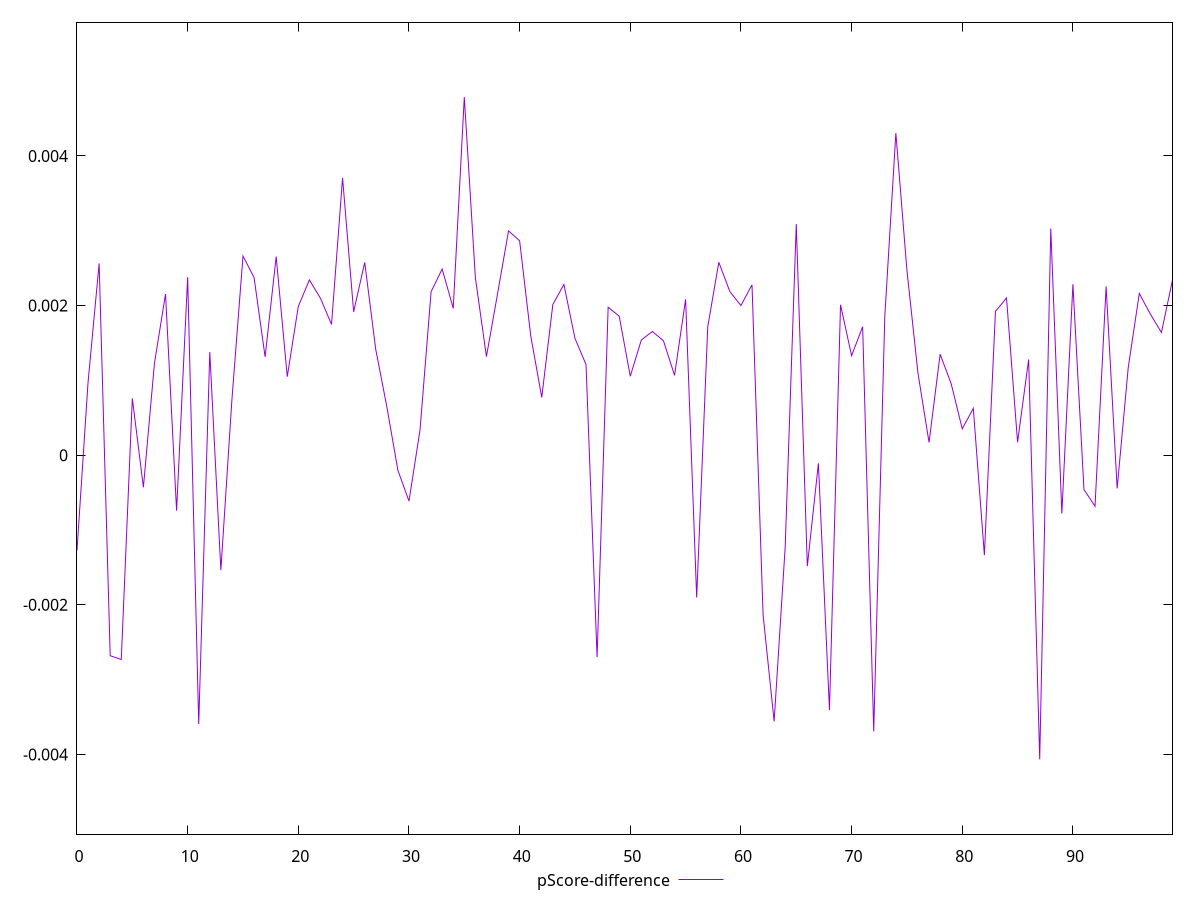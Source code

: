 reset

$pScoreDifference <<EOF
0 -0.0012709622687886446
1 0.0009758062965811165
2 0.0025634922003181515
3 -0.002679759006874116
4 -0.00273028760068339
5 0.0007588545833152605
6 -0.00042881529156435505
7 0.0012286945794444115
8 0.0021538824559965697
9 -0.0007413660841424363
10 0.0023788079876169155
11 -0.0035934609741676837
12 0.0013792946185599009
13 -0.0015361268975129239
14 0.0007425913603821277
15 0.0026605163145092536
16 0.0023755064692292382
17 0.0013139546837238614
18 0.002655279200534655
19 0.0010493215720441817
20 0.001988278745306493
21 0.0023424730588834652
22 0.002097329299041162
23 0.001747930277673948
24 0.0037057826211586153
25 0.001915716630675135
26 0.0025762924098872153
27 0.001411579335618196
28 0.0006469417939496402
29 -0.00020170759866133814
30 -0.000613465871472263
31 0.0003382036908530228
32 0.0021844477995209832
33 0.0024885592483242513
34 0.0019632172827730443
35 0.004785303932042351
36 0.0023758366359815097
37 0.0013173608045295992
38 0.0021538824559965697
39 0.002997809981194033
40 0.0028647512981664347
41 0.0015995951481644344
42 0.0007716524413275971
43 0.0020133216032400814
44 0.002281936120036465
45 0.0015620732858407926
46 0.0012109346113909902
47 -0.002698606216933852
48 0.001977922263023957
49 0.0018574207133758014
50 0.0010554982302930505
51 0.0015407590062355148
52 0.0016525971708748477
53 0.001528234991727495
54 0.0010671623425301258
55 0.0020836756925226574
56 -0.0019021015738858171
57 0.0017159574894141105
58 0.002577933097491547
59 0.0021861081566527663
60 0.0020003016391191286
61 0.002276969156339903
62 -0.0021318484085396383
63 -0.0035573277625065014
64 -0.00122393412319588
65 0.0030886811626175126
66 -0.0014829533866320688
67 -0.0001095370091153125
68 -0.0034061826324267575
69 0.0020099836305358387
70 0.0013296201107408923
71 0.0017176410108951101
72 -0.0036912384875590343
73 0.0018513843893284143
74 0.004304207516896863
75 0.0024721035354136056
76 0.001094935047271095
77 0.0001705699525065274
78 0.0013497025151697484
79 0.0009548234179387327
80 0.00035254746563539996
81 0.0006254208955034368
82 -0.0013355253681229806
83 0.0019220762154159576
84 0.002101324424197859
85 0.00017373314703350573
86 0.0012785114933770991
87 -0.004064201204456719
88 0.0030298060286582107
89 -0.0007784478667665073
90 0.0022849159405052832
91 -0.0004591728316065691
92 -0.000681675877152621
93 0.002255437034940244
94 -0.00044381254338743403
95 0.0011716261345118273
96 0.0021608617959005816
97 0.001886246146820758
98 0.0016397761197691763
99 0.0023411510332211893
EOF

set key outside below
set xrange [0:99]
set yrange [-0.005064201204456719:0.005785303932042351]
set trange [-0.005064201204456719:0.005785303932042351]
set terminal svg size 640, 500 enhanced background rgb 'white'
set output "reports/report_00032_2021-02-25T10-28-15.087Z/bootup-time/samples/music/pScore-difference/values.svg"

plot $pScoreDifference title "pScore-difference" with line

reset
